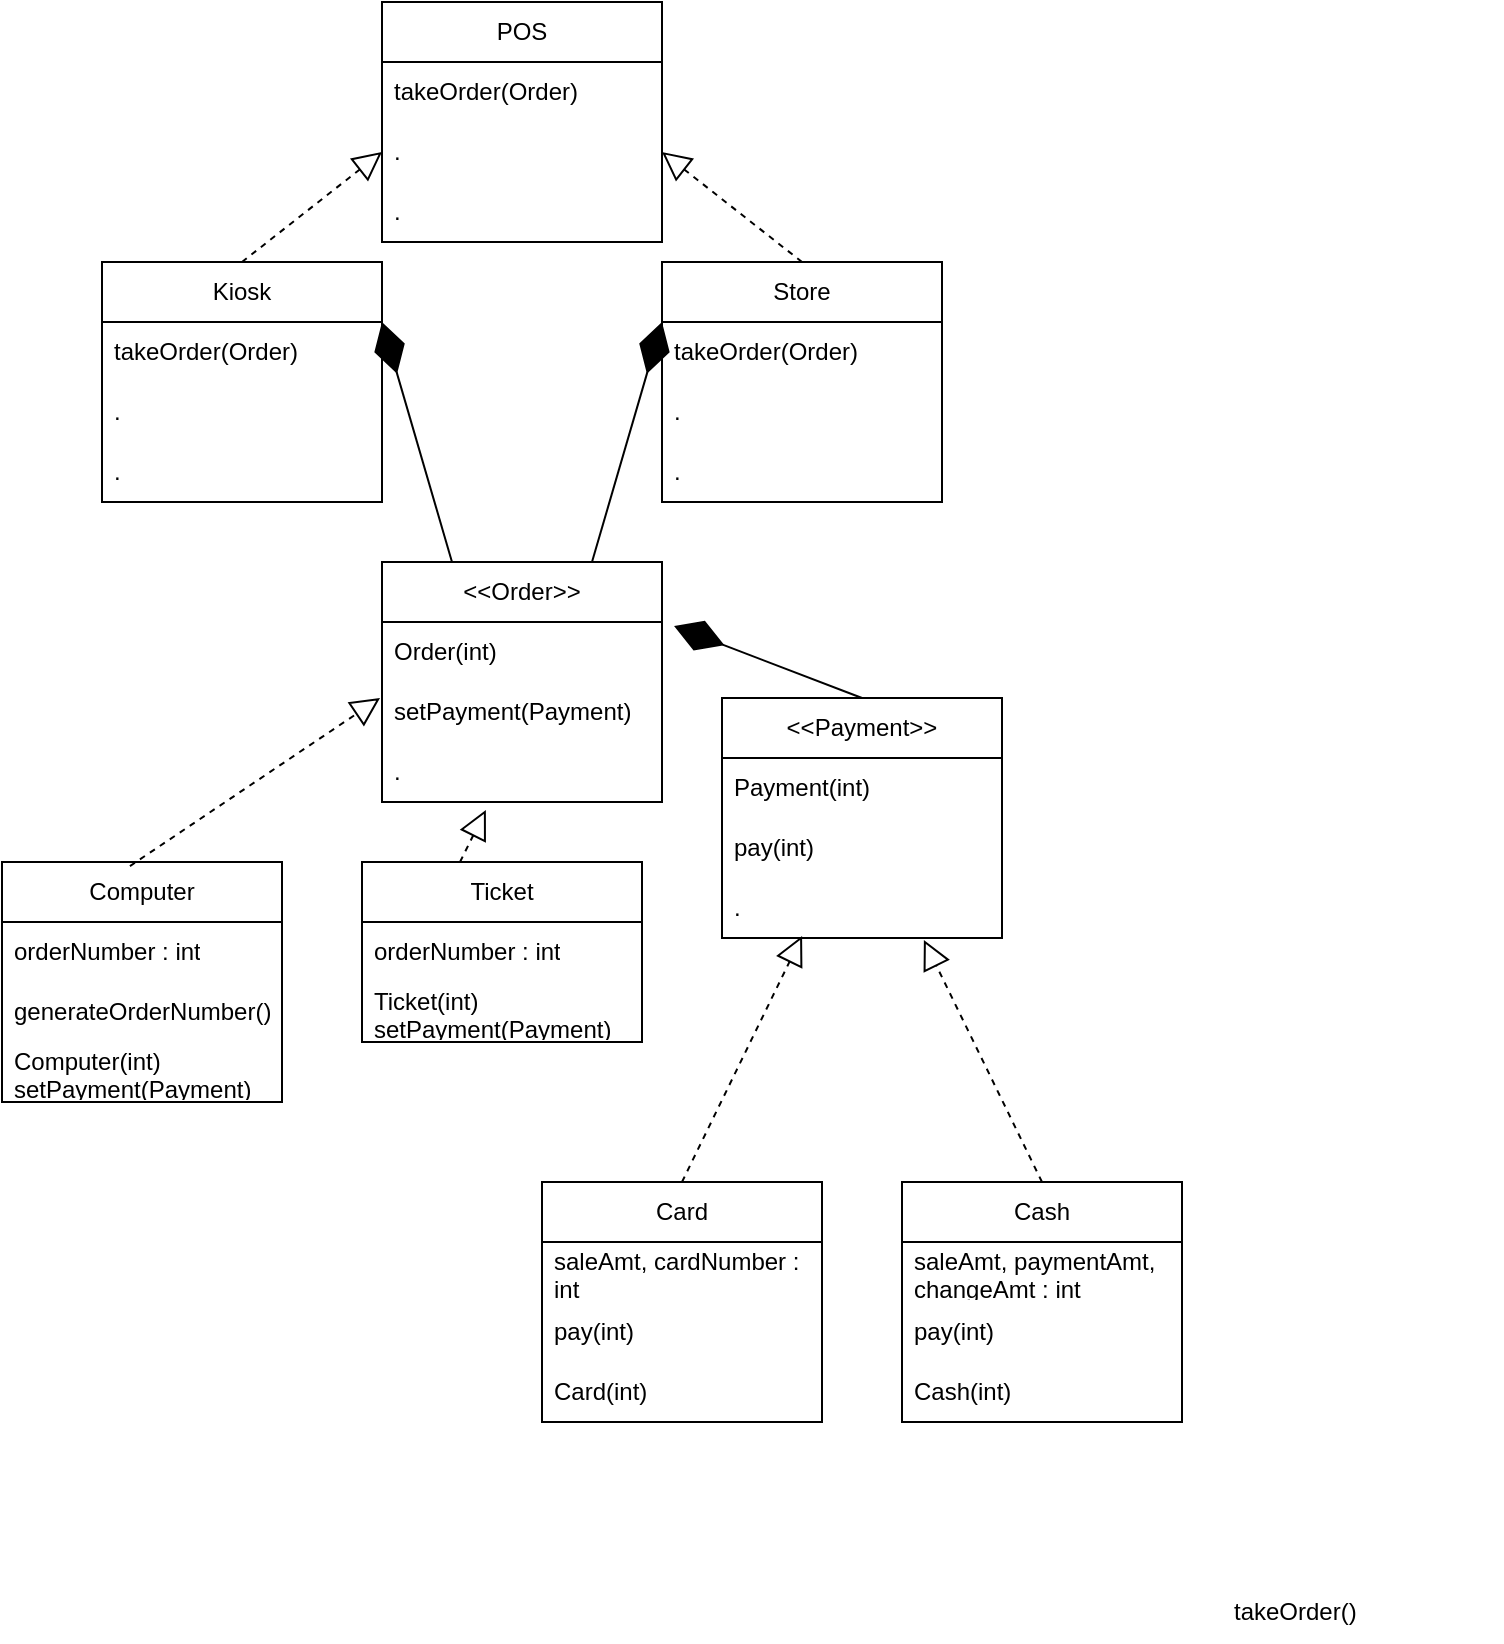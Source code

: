 <mxfile version="21.7.4" type="device">
  <diagram name="Page-1" id="Yh30b3B-P8I9Y6v5r9sc">
    <mxGraphModel dx="905" dy="780" grid="1" gridSize="10" guides="1" tooltips="1" connect="1" arrows="1" fold="1" page="1" pageScale="1" pageWidth="850" pageHeight="1100" math="0" shadow="0">
      <root>
        <mxCell id="0" />
        <mxCell id="1" parent="0" />
        <mxCell id="sKR6LUgC84YrCqd2ntE4-4" value="&amp;lt;&amp;lt;Order&amp;gt;&amp;gt;" style="swimlane;fontStyle=0;childLayout=stackLayout;horizontal=1;startSize=30;horizontalStack=0;resizeParent=1;resizeParentMax=0;resizeLast=0;collapsible=1;marginBottom=0;whiteSpace=wrap;html=1;" vertex="1" parent="1">
          <mxGeometry x="330" y="290" width="140" height="120" as="geometry" />
        </mxCell>
        <mxCell id="sKR6LUgC84YrCqd2ntE4-5" value="Order(int)" style="text;strokeColor=none;fillColor=none;align=left;verticalAlign=middle;spacingLeft=4;spacingRight=4;overflow=hidden;points=[[0,0.5],[1,0.5]];portConstraint=eastwest;rotatable=0;whiteSpace=wrap;html=1;" vertex="1" parent="sKR6LUgC84YrCqd2ntE4-4">
          <mxGeometry y="30" width="140" height="30" as="geometry" />
        </mxCell>
        <mxCell id="sKR6LUgC84YrCqd2ntE4-6" value="setPayment(Payment)" style="text;strokeColor=none;fillColor=none;align=left;verticalAlign=middle;spacingLeft=4;spacingRight=4;overflow=hidden;points=[[0,0.5],[1,0.5]];portConstraint=eastwest;rotatable=0;whiteSpace=wrap;html=1;" vertex="1" parent="sKR6LUgC84YrCqd2ntE4-4">
          <mxGeometry y="60" width="140" height="30" as="geometry" />
        </mxCell>
        <mxCell id="sKR6LUgC84YrCqd2ntE4-7" value="." style="text;strokeColor=none;fillColor=none;align=left;verticalAlign=middle;spacingLeft=4;spacingRight=4;overflow=hidden;points=[[0,0.5],[1,0.5]];portConstraint=eastwest;rotatable=0;whiteSpace=wrap;html=1;" vertex="1" parent="sKR6LUgC84YrCqd2ntE4-4">
          <mxGeometry y="90" width="140" height="30" as="geometry" />
        </mxCell>
        <mxCell id="sKR6LUgC84YrCqd2ntE4-8" value="&amp;lt;&amp;lt;Payment&amp;gt;&amp;gt;" style="swimlane;fontStyle=0;childLayout=stackLayout;horizontal=1;startSize=30;horizontalStack=0;resizeParent=1;resizeParentMax=0;resizeLast=0;collapsible=1;marginBottom=0;whiteSpace=wrap;html=1;" vertex="1" parent="1">
          <mxGeometry x="500" y="358" width="140" height="120" as="geometry" />
        </mxCell>
        <mxCell id="sKR6LUgC84YrCqd2ntE4-9" value="Payment(int)" style="text;strokeColor=none;fillColor=none;align=left;verticalAlign=middle;spacingLeft=4;spacingRight=4;overflow=hidden;points=[[0,0.5],[1,0.5]];portConstraint=eastwest;rotatable=0;whiteSpace=wrap;html=1;" vertex="1" parent="sKR6LUgC84YrCqd2ntE4-8">
          <mxGeometry y="30" width="140" height="30" as="geometry" />
        </mxCell>
        <mxCell id="sKR6LUgC84YrCqd2ntE4-10" value="pay(int)" style="text;strokeColor=none;fillColor=none;align=left;verticalAlign=middle;spacingLeft=4;spacingRight=4;overflow=hidden;points=[[0,0.5],[1,0.5]];portConstraint=eastwest;rotatable=0;whiteSpace=wrap;html=1;" vertex="1" parent="sKR6LUgC84YrCqd2ntE4-8">
          <mxGeometry y="60" width="140" height="30" as="geometry" />
        </mxCell>
        <mxCell id="sKR6LUgC84YrCqd2ntE4-11" value="." style="text;strokeColor=none;fillColor=none;align=left;verticalAlign=middle;spacingLeft=4;spacingRight=4;overflow=hidden;points=[[0,0.5],[1,0.5]];portConstraint=eastwest;rotatable=0;whiteSpace=wrap;html=1;" vertex="1" parent="sKR6LUgC84YrCqd2ntE4-8">
          <mxGeometry y="90" width="140" height="30" as="geometry" />
        </mxCell>
        <mxCell id="sKR6LUgC84YrCqd2ntE4-12" value="Kiosk" style="swimlane;fontStyle=0;childLayout=stackLayout;horizontal=1;startSize=30;horizontalStack=0;resizeParent=1;resizeParentMax=0;resizeLast=0;collapsible=1;marginBottom=0;whiteSpace=wrap;html=1;" vertex="1" parent="1">
          <mxGeometry x="190" y="140" width="140" height="120" as="geometry" />
        </mxCell>
        <mxCell id="sKR6LUgC84YrCqd2ntE4-13" value="takeOrder(Order)" style="text;strokeColor=none;fillColor=none;align=left;verticalAlign=middle;spacingLeft=4;spacingRight=4;overflow=hidden;points=[[0,0.5],[1,0.5]];portConstraint=eastwest;rotatable=0;whiteSpace=wrap;html=1;" vertex="1" parent="sKR6LUgC84YrCqd2ntE4-12">
          <mxGeometry y="30" width="140" height="30" as="geometry" />
        </mxCell>
        <mxCell id="sKR6LUgC84YrCqd2ntE4-14" value="." style="text;strokeColor=none;fillColor=none;align=left;verticalAlign=middle;spacingLeft=4;spacingRight=4;overflow=hidden;points=[[0,0.5],[1,0.5]];portConstraint=eastwest;rotatable=0;whiteSpace=wrap;html=1;" vertex="1" parent="sKR6LUgC84YrCqd2ntE4-12">
          <mxGeometry y="60" width="140" height="30" as="geometry" />
        </mxCell>
        <mxCell id="sKR6LUgC84YrCqd2ntE4-15" value="." style="text;strokeColor=none;fillColor=none;align=left;verticalAlign=middle;spacingLeft=4;spacingRight=4;overflow=hidden;points=[[0,0.5],[1,0.5]];portConstraint=eastwest;rotatable=0;whiteSpace=wrap;html=1;" vertex="1" parent="sKR6LUgC84YrCqd2ntE4-12">
          <mxGeometry y="90" width="140" height="30" as="geometry" />
        </mxCell>
        <mxCell id="sKR6LUgC84YrCqd2ntE4-16" value="Store" style="swimlane;fontStyle=0;childLayout=stackLayout;horizontal=1;startSize=30;horizontalStack=0;resizeParent=1;resizeParentMax=0;resizeLast=0;collapsible=1;marginBottom=0;whiteSpace=wrap;html=1;" vertex="1" parent="1">
          <mxGeometry x="470" y="140" width="140" height="120" as="geometry" />
        </mxCell>
        <mxCell id="sKR6LUgC84YrCqd2ntE4-17" value="takeOrder(Order)" style="text;strokeColor=none;fillColor=none;align=left;verticalAlign=middle;spacingLeft=4;spacingRight=4;overflow=hidden;points=[[0,0.5],[1,0.5]];portConstraint=eastwest;rotatable=0;whiteSpace=wrap;html=1;" vertex="1" parent="sKR6LUgC84YrCqd2ntE4-16">
          <mxGeometry y="30" width="140" height="30" as="geometry" />
        </mxCell>
        <mxCell id="sKR6LUgC84YrCqd2ntE4-18" value="." style="text;strokeColor=none;fillColor=none;align=left;verticalAlign=middle;spacingLeft=4;spacingRight=4;overflow=hidden;points=[[0,0.5],[1,0.5]];portConstraint=eastwest;rotatable=0;whiteSpace=wrap;html=1;" vertex="1" parent="sKR6LUgC84YrCqd2ntE4-16">
          <mxGeometry y="60" width="140" height="30" as="geometry" />
        </mxCell>
        <mxCell id="sKR6LUgC84YrCqd2ntE4-19" value="." style="text;strokeColor=none;fillColor=none;align=left;verticalAlign=middle;spacingLeft=4;spacingRight=4;overflow=hidden;points=[[0,0.5],[1,0.5]];portConstraint=eastwest;rotatable=0;whiteSpace=wrap;html=1;" vertex="1" parent="sKR6LUgC84YrCqd2ntE4-16">
          <mxGeometry y="90" width="140" height="30" as="geometry" />
        </mxCell>
        <mxCell id="sKR6LUgC84YrCqd2ntE4-20" value="Computer" style="swimlane;fontStyle=0;childLayout=stackLayout;horizontal=1;startSize=30;horizontalStack=0;resizeParent=1;resizeParentMax=0;resizeLast=0;collapsible=1;marginBottom=0;whiteSpace=wrap;html=1;" vertex="1" parent="1">
          <mxGeometry x="140" y="440" width="140" height="120" as="geometry" />
        </mxCell>
        <mxCell id="sKR6LUgC84YrCqd2ntE4-21" value="orderNumber : int" style="text;strokeColor=none;fillColor=none;align=left;verticalAlign=middle;spacingLeft=4;spacingRight=4;overflow=hidden;points=[[0,0.5],[1,0.5]];portConstraint=eastwest;rotatable=0;whiteSpace=wrap;html=1;" vertex="1" parent="sKR6LUgC84YrCqd2ntE4-20">
          <mxGeometry y="30" width="140" height="30" as="geometry" />
        </mxCell>
        <mxCell id="sKR6LUgC84YrCqd2ntE4-22" value="generateOrderNumber()" style="text;strokeColor=none;fillColor=none;align=left;verticalAlign=middle;spacingLeft=4;spacingRight=4;overflow=hidden;points=[[0,0.5],[1,0.5]];portConstraint=eastwest;rotatable=0;whiteSpace=wrap;html=1;" vertex="1" parent="sKR6LUgC84YrCqd2ntE4-20">
          <mxGeometry y="60" width="140" height="30" as="geometry" />
        </mxCell>
        <mxCell id="sKR6LUgC84YrCqd2ntE4-23" value="Computer(int)&lt;br&gt;setPayment(Payment)" style="text;strokeColor=none;fillColor=none;align=left;verticalAlign=middle;spacingLeft=4;spacingRight=4;overflow=hidden;points=[[0,0.5],[1,0.5]];portConstraint=eastwest;rotatable=0;whiteSpace=wrap;html=1;" vertex="1" parent="sKR6LUgC84YrCqd2ntE4-20">
          <mxGeometry y="90" width="140" height="30" as="geometry" />
        </mxCell>
        <mxCell id="sKR6LUgC84YrCqd2ntE4-24" value="Ticket" style="swimlane;fontStyle=0;childLayout=stackLayout;horizontal=1;startSize=30;horizontalStack=0;resizeParent=1;resizeParentMax=0;resizeLast=0;collapsible=1;marginBottom=0;whiteSpace=wrap;html=1;" vertex="1" parent="1">
          <mxGeometry x="320" y="440" width="140" height="90" as="geometry" />
        </mxCell>
        <mxCell id="sKR6LUgC84YrCqd2ntE4-25" value="orderNumber : int" style="text;strokeColor=none;fillColor=none;align=left;verticalAlign=middle;spacingLeft=4;spacingRight=4;overflow=hidden;points=[[0,0.5],[1,0.5]];portConstraint=eastwest;rotatable=0;whiteSpace=wrap;html=1;" vertex="1" parent="sKR6LUgC84YrCqd2ntE4-24">
          <mxGeometry y="30" width="140" height="30" as="geometry" />
        </mxCell>
        <mxCell id="sKR6LUgC84YrCqd2ntE4-27" value="Ticket(int)&lt;br&gt;setPayment(Payment)" style="text;strokeColor=none;fillColor=none;align=left;verticalAlign=middle;spacingLeft=4;spacingRight=4;overflow=hidden;points=[[0,0.5],[1,0.5]];portConstraint=eastwest;rotatable=0;whiteSpace=wrap;html=1;" vertex="1" parent="sKR6LUgC84YrCqd2ntE4-24">
          <mxGeometry y="60" width="140" height="30" as="geometry" />
        </mxCell>
        <mxCell id="sKR6LUgC84YrCqd2ntE4-28" value="Card" style="swimlane;fontStyle=0;childLayout=stackLayout;horizontal=1;startSize=30;horizontalStack=0;resizeParent=1;resizeParentMax=0;resizeLast=0;collapsible=1;marginBottom=0;whiteSpace=wrap;html=1;" vertex="1" parent="1">
          <mxGeometry x="410" y="600" width="140" height="120" as="geometry" />
        </mxCell>
        <mxCell id="sKR6LUgC84YrCqd2ntE4-29" value="saleAmt, cardNumber : int" style="text;strokeColor=none;fillColor=none;align=left;verticalAlign=middle;spacingLeft=4;spacingRight=4;overflow=hidden;points=[[0,0.5],[1,0.5]];portConstraint=eastwest;rotatable=0;whiteSpace=wrap;html=1;" vertex="1" parent="sKR6LUgC84YrCqd2ntE4-28">
          <mxGeometry y="30" width="140" height="30" as="geometry" />
        </mxCell>
        <mxCell id="sKR6LUgC84YrCqd2ntE4-30" value="pay(int)" style="text;strokeColor=none;fillColor=none;align=left;verticalAlign=middle;spacingLeft=4;spacingRight=4;overflow=hidden;points=[[0,0.5],[1,0.5]];portConstraint=eastwest;rotatable=0;whiteSpace=wrap;html=1;" vertex="1" parent="sKR6LUgC84YrCqd2ntE4-28">
          <mxGeometry y="60" width="140" height="30" as="geometry" />
        </mxCell>
        <mxCell id="sKR6LUgC84YrCqd2ntE4-31" value="Card(int)" style="text;strokeColor=none;fillColor=none;align=left;verticalAlign=middle;spacingLeft=4;spacingRight=4;overflow=hidden;points=[[0,0.5],[1,0.5]];portConstraint=eastwest;rotatable=0;whiteSpace=wrap;html=1;" vertex="1" parent="sKR6LUgC84YrCqd2ntE4-28">
          <mxGeometry y="90" width="140" height="30" as="geometry" />
        </mxCell>
        <mxCell id="sKR6LUgC84YrCqd2ntE4-32" value="Cash" style="swimlane;fontStyle=0;childLayout=stackLayout;horizontal=1;startSize=30;horizontalStack=0;resizeParent=1;resizeParentMax=0;resizeLast=0;collapsible=1;marginBottom=0;whiteSpace=wrap;html=1;" vertex="1" parent="1">
          <mxGeometry x="590" y="600" width="140" height="120" as="geometry" />
        </mxCell>
        <mxCell id="sKR6LUgC84YrCqd2ntE4-33" value="saleAmt, paymentAmt, changeAmt : int" style="text;strokeColor=none;fillColor=none;align=left;verticalAlign=middle;spacingLeft=4;spacingRight=4;overflow=hidden;points=[[0,0.5],[1,0.5]];portConstraint=eastwest;rotatable=0;whiteSpace=wrap;html=1;" vertex="1" parent="sKR6LUgC84YrCqd2ntE4-32">
          <mxGeometry y="30" width="140" height="30" as="geometry" />
        </mxCell>
        <mxCell id="sKR6LUgC84YrCqd2ntE4-34" value="pay(int)" style="text;strokeColor=none;fillColor=none;align=left;verticalAlign=middle;spacingLeft=4;spacingRight=4;overflow=hidden;points=[[0,0.5],[1,0.5]];portConstraint=eastwest;rotatable=0;whiteSpace=wrap;html=1;" vertex="1" parent="sKR6LUgC84YrCqd2ntE4-32">
          <mxGeometry y="60" width="140" height="30" as="geometry" />
        </mxCell>
        <mxCell id="sKR6LUgC84YrCqd2ntE4-35" value="Cash(int)" style="text;strokeColor=none;fillColor=none;align=left;verticalAlign=middle;spacingLeft=4;spacingRight=4;overflow=hidden;points=[[0,0.5],[1,0.5]];portConstraint=eastwest;rotatable=0;whiteSpace=wrap;html=1;" vertex="1" parent="sKR6LUgC84YrCqd2ntE4-32">
          <mxGeometry y="90" width="140" height="30" as="geometry" />
        </mxCell>
        <mxCell id="sKR6LUgC84YrCqd2ntE4-40" value="POS" style="swimlane;fontStyle=0;childLayout=stackLayout;horizontal=1;startSize=30;horizontalStack=0;resizeParent=1;resizeParentMax=0;resizeLast=0;collapsible=1;marginBottom=0;whiteSpace=wrap;html=1;" vertex="1" parent="1">
          <mxGeometry x="330" y="10" width="140" height="120" as="geometry" />
        </mxCell>
        <mxCell id="sKR6LUgC84YrCqd2ntE4-41" value="takeOrder(Order)" style="text;strokeColor=none;fillColor=none;align=left;verticalAlign=middle;spacingLeft=4;spacingRight=4;overflow=hidden;points=[[0,0.5],[1,0.5]];portConstraint=eastwest;rotatable=0;whiteSpace=wrap;html=1;" vertex="1" parent="sKR6LUgC84YrCqd2ntE4-40">
          <mxGeometry y="30" width="140" height="30" as="geometry" />
        </mxCell>
        <mxCell id="sKR6LUgC84YrCqd2ntE4-42" value="." style="text;strokeColor=none;fillColor=none;align=left;verticalAlign=middle;spacingLeft=4;spacingRight=4;overflow=hidden;points=[[0,0.5],[1,0.5]];portConstraint=eastwest;rotatable=0;whiteSpace=wrap;html=1;" vertex="1" parent="sKR6LUgC84YrCqd2ntE4-40">
          <mxGeometry y="60" width="140" height="30" as="geometry" />
        </mxCell>
        <mxCell id="sKR6LUgC84YrCqd2ntE4-43" value="." style="text;strokeColor=none;fillColor=none;align=left;verticalAlign=middle;spacingLeft=4;spacingRight=4;overflow=hidden;points=[[0,0.5],[1,0.5]];portConstraint=eastwest;rotatable=0;whiteSpace=wrap;html=1;" vertex="1" parent="sKR6LUgC84YrCqd2ntE4-40">
          <mxGeometry y="90" width="140" height="30" as="geometry" />
        </mxCell>
        <mxCell id="sKR6LUgC84YrCqd2ntE4-26" value="takeOrder()" style="text;strokeColor=none;fillColor=none;align=left;verticalAlign=middle;spacingLeft=4;spacingRight=4;overflow=hidden;points=[[0,0.5],[1,0.5]];portConstraint=eastwest;rotatable=0;whiteSpace=wrap;html=1;" vertex="1" parent="1">
          <mxGeometry x="750" y="800" width="140" height="30" as="geometry" />
        </mxCell>
        <mxCell id="sKR6LUgC84YrCqd2ntE4-79" value="" style="endArrow=block;dashed=1;endFill=0;endSize=12;html=1;rounded=0;entryX=0;entryY=0.5;entryDx=0;entryDy=0;exitX=0.5;exitY=0;exitDx=0;exitDy=0;" edge="1" parent="1" source="sKR6LUgC84YrCqd2ntE4-12" target="sKR6LUgC84YrCqd2ntE4-42">
          <mxGeometry width="160" relative="1" as="geometry">
            <mxPoint x="90" y="80" as="sourcePoint" />
            <mxPoint x="250" y="80" as="targetPoint" />
          </mxGeometry>
        </mxCell>
        <mxCell id="sKR6LUgC84YrCqd2ntE4-80" value="" style="endArrow=block;dashed=1;endFill=0;endSize=12;html=1;rounded=0;entryX=1;entryY=0.5;entryDx=0;entryDy=0;exitX=0.5;exitY=0;exitDx=0;exitDy=0;" edge="1" parent="1" source="sKR6LUgC84YrCqd2ntE4-16" target="sKR6LUgC84YrCqd2ntE4-42">
          <mxGeometry width="160" relative="1" as="geometry">
            <mxPoint x="620" y="90" as="sourcePoint" />
            <mxPoint x="780" y="90" as="targetPoint" />
          </mxGeometry>
        </mxCell>
        <mxCell id="sKR6LUgC84YrCqd2ntE4-81" value="" style="endArrow=diamondThin;endFill=1;endSize=24;html=1;rounded=0;entryX=1;entryY=0.25;entryDx=0;entryDy=0;exitX=0.25;exitY=0;exitDx=0;exitDy=0;" edge="1" parent="1" source="sKR6LUgC84YrCqd2ntE4-4" target="sKR6LUgC84YrCqd2ntE4-12">
          <mxGeometry width="160" relative="1" as="geometry">
            <mxPoint x="100" y="270" as="sourcePoint" />
            <mxPoint x="260" y="270" as="targetPoint" />
          </mxGeometry>
        </mxCell>
        <mxCell id="sKR6LUgC84YrCqd2ntE4-82" value="" style="endArrow=diamondThin;endFill=1;endSize=24;html=1;rounded=0;entryX=0;entryY=0.25;entryDx=0;entryDy=0;exitX=0.75;exitY=0;exitDx=0;exitDy=0;" edge="1" parent="1" source="sKR6LUgC84YrCqd2ntE4-4" target="sKR6LUgC84YrCqd2ntE4-16">
          <mxGeometry width="160" relative="1" as="geometry">
            <mxPoint x="550" y="270" as="sourcePoint" />
            <mxPoint x="710" y="270" as="targetPoint" />
          </mxGeometry>
        </mxCell>
        <mxCell id="sKR6LUgC84YrCqd2ntE4-83" value="" style="endArrow=block;dashed=1;endFill=0;endSize=12;html=1;rounded=0;entryX=-0.007;entryY=0.267;entryDx=0;entryDy=0;entryPerimeter=0;exitX=0.457;exitY=0.017;exitDx=0;exitDy=0;exitPerimeter=0;" edge="1" parent="1" source="sKR6LUgC84YrCqd2ntE4-20" target="sKR6LUgC84YrCqd2ntE4-6">
          <mxGeometry width="160" relative="1" as="geometry">
            <mxPoint x="80" y="380" as="sourcePoint" />
            <mxPoint x="240" y="380" as="targetPoint" />
          </mxGeometry>
        </mxCell>
        <mxCell id="sKR6LUgC84YrCqd2ntE4-84" value="" style="endArrow=block;dashed=1;endFill=0;endSize=12;html=1;rounded=0;entryX=0.371;entryY=1.133;entryDx=0;entryDy=0;entryPerimeter=0;exitX=0.35;exitY=0;exitDx=0;exitDy=0;exitPerimeter=0;" edge="1" parent="1" source="sKR6LUgC84YrCqd2ntE4-24" target="sKR6LUgC84YrCqd2ntE4-7">
          <mxGeometry width="160" relative="1" as="geometry">
            <mxPoint x="80" y="400" as="sourcePoint" />
            <mxPoint x="240" y="400" as="targetPoint" />
          </mxGeometry>
        </mxCell>
        <mxCell id="sKR6LUgC84YrCqd2ntE4-85" value="" style="endArrow=diamondThin;endFill=1;endSize=24;html=1;rounded=0;entryX=1.043;entryY=0.067;entryDx=0;entryDy=0;entryPerimeter=0;exitX=0.5;exitY=0;exitDx=0;exitDy=0;" edge="1" parent="1" source="sKR6LUgC84YrCqd2ntE4-8" target="sKR6LUgC84YrCqd2ntE4-5">
          <mxGeometry width="160" relative="1" as="geometry">
            <mxPoint x="530" y="320" as="sourcePoint" />
            <mxPoint x="690" y="320" as="targetPoint" />
          </mxGeometry>
        </mxCell>
        <mxCell id="sKR6LUgC84YrCqd2ntE4-87" value="" style="endArrow=block;dashed=1;endFill=0;endSize=12;html=1;rounded=0;entryX=0.286;entryY=0.967;entryDx=0;entryDy=0;exitX=0.5;exitY=0;exitDx=0;exitDy=0;entryPerimeter=0;" edge="1" parent="1" source="sKR6LUgC84YrCqd2ntE4-28" target="sKR6LUgC84YrCqd2ntE4-11">
          <mxGeometry width="160" relative="1" as="geometry">
            <mxPoint x="470" y="570" as="sourcePoint" />
            <mxPoint x="630" y="570" as="targetPoint" />
          </mxGeometry>
        </mxCell>
        <mxCell id="sKR6LUgC84YrCqd2ntE4-88" value="" style="endArrow=block;dashed=1;endFill=0;endSize=12;html=1;rounded=0;entryX=0.721;entryY=1.033;entryDx=0;entryDy=0;entryPerimeter=0;exitX=0.5;exitY=0;exitDx=0;exitDy=0;" edge="1" parent="1" source="sKR6LUgC84YrCqd2ntE4-32" target="sKR6LUgC84YrCqd2ntE4-11">
          <mxGeometry width="160" relative="1" as="geometry">
            <mxPoint x="630" y="530" as="sourcePoint" />
            <mxPoint x="790" y="530" as="targetPoint" />
          </mxGeometry>
        </mxCell>
      </root>
    </mxGraphModel>
  </diagram>
</mxfile>
